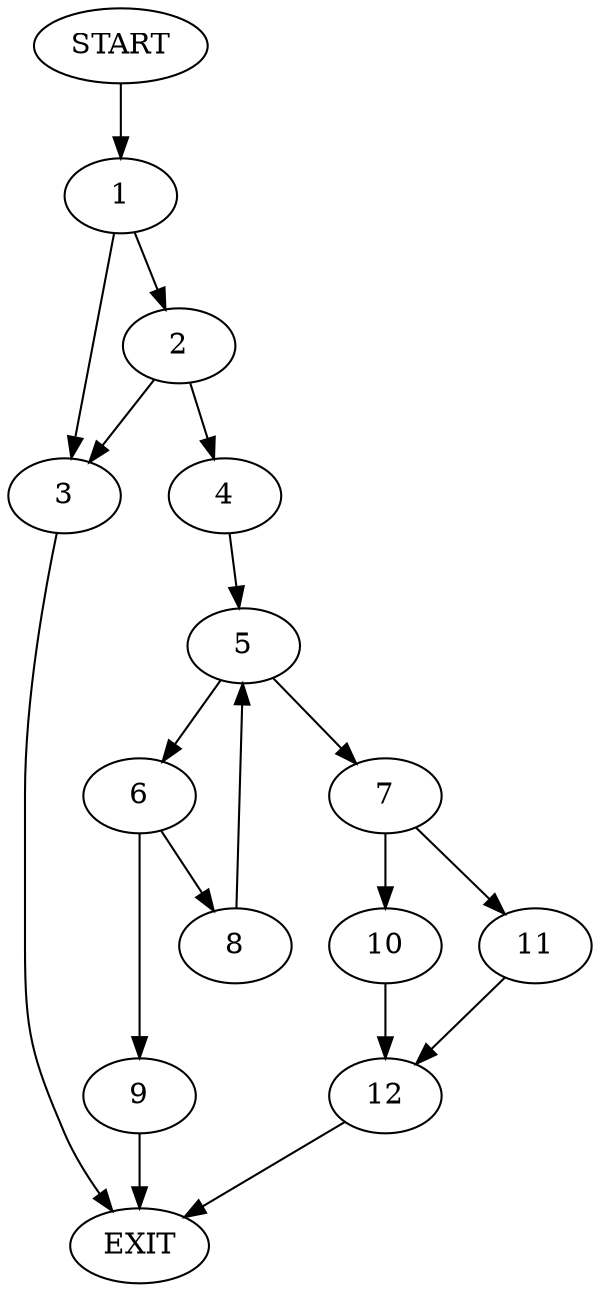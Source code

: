 digraph {
0 [label="START"]
13 [label="EXIT"]
0 -> 1
1 -> 2
1 -> 3
3 -> 13
2 -> 4
2 -> 3
4 -> 5
5 -> 6
5 -> 7
6 -> 8
6 -> 9
7 -> 10
7 -> 11
8 -> 5
9 -> 13
11 -> 12
10 -> 12
12 -> 13
}
